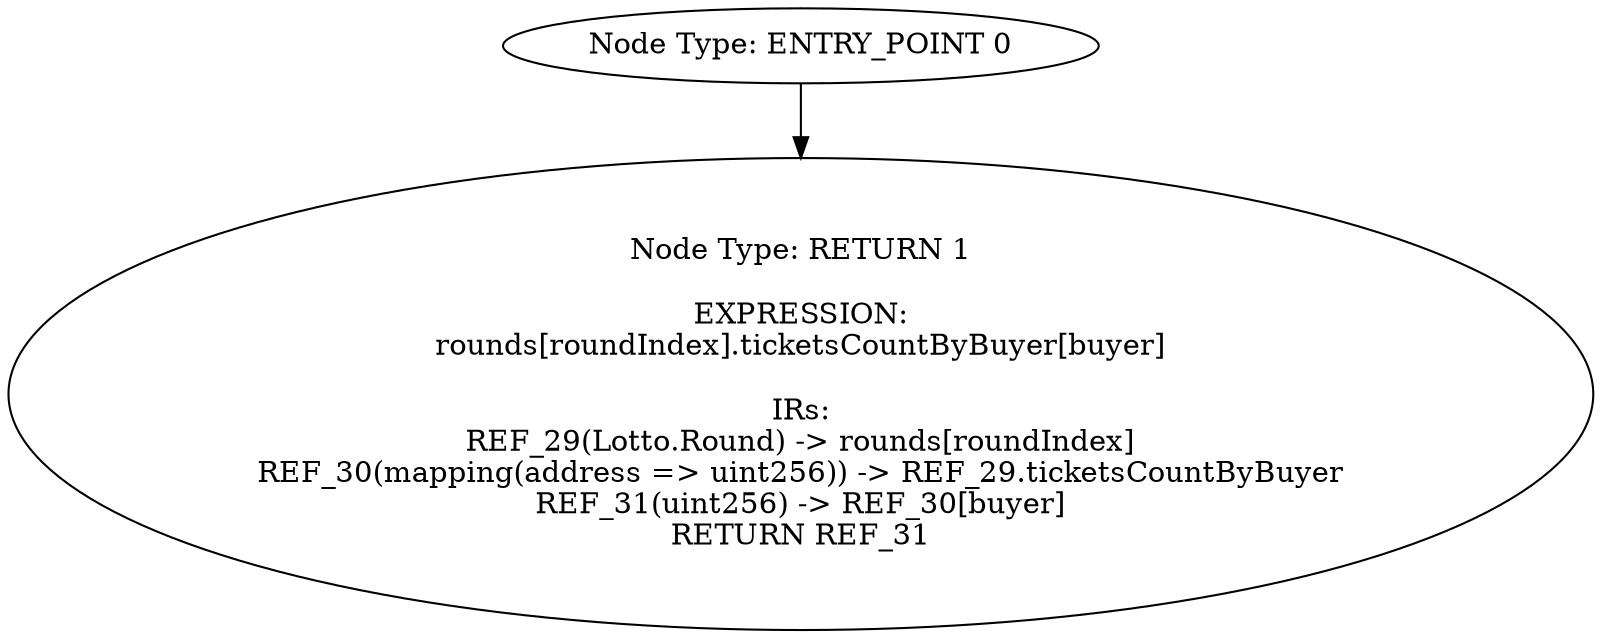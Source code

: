 digraph{
0[label="Node Type: ENTRY_POINT 0
"];
0->1;
1[label="Node Type: RETURN 1

EXPRESSION:
rounds[roundIndex].ticketsCountByBuyer[buyer]

IRs:
REF_29(Lotto.Round) -> rounds[roundIndex]
REF_30(mapping(address => uint256)) -> REF_29.ticketsCountByBuyer
REF_31(uint256) -> REF_30[buyer]
RETURN REF_31"];
}
